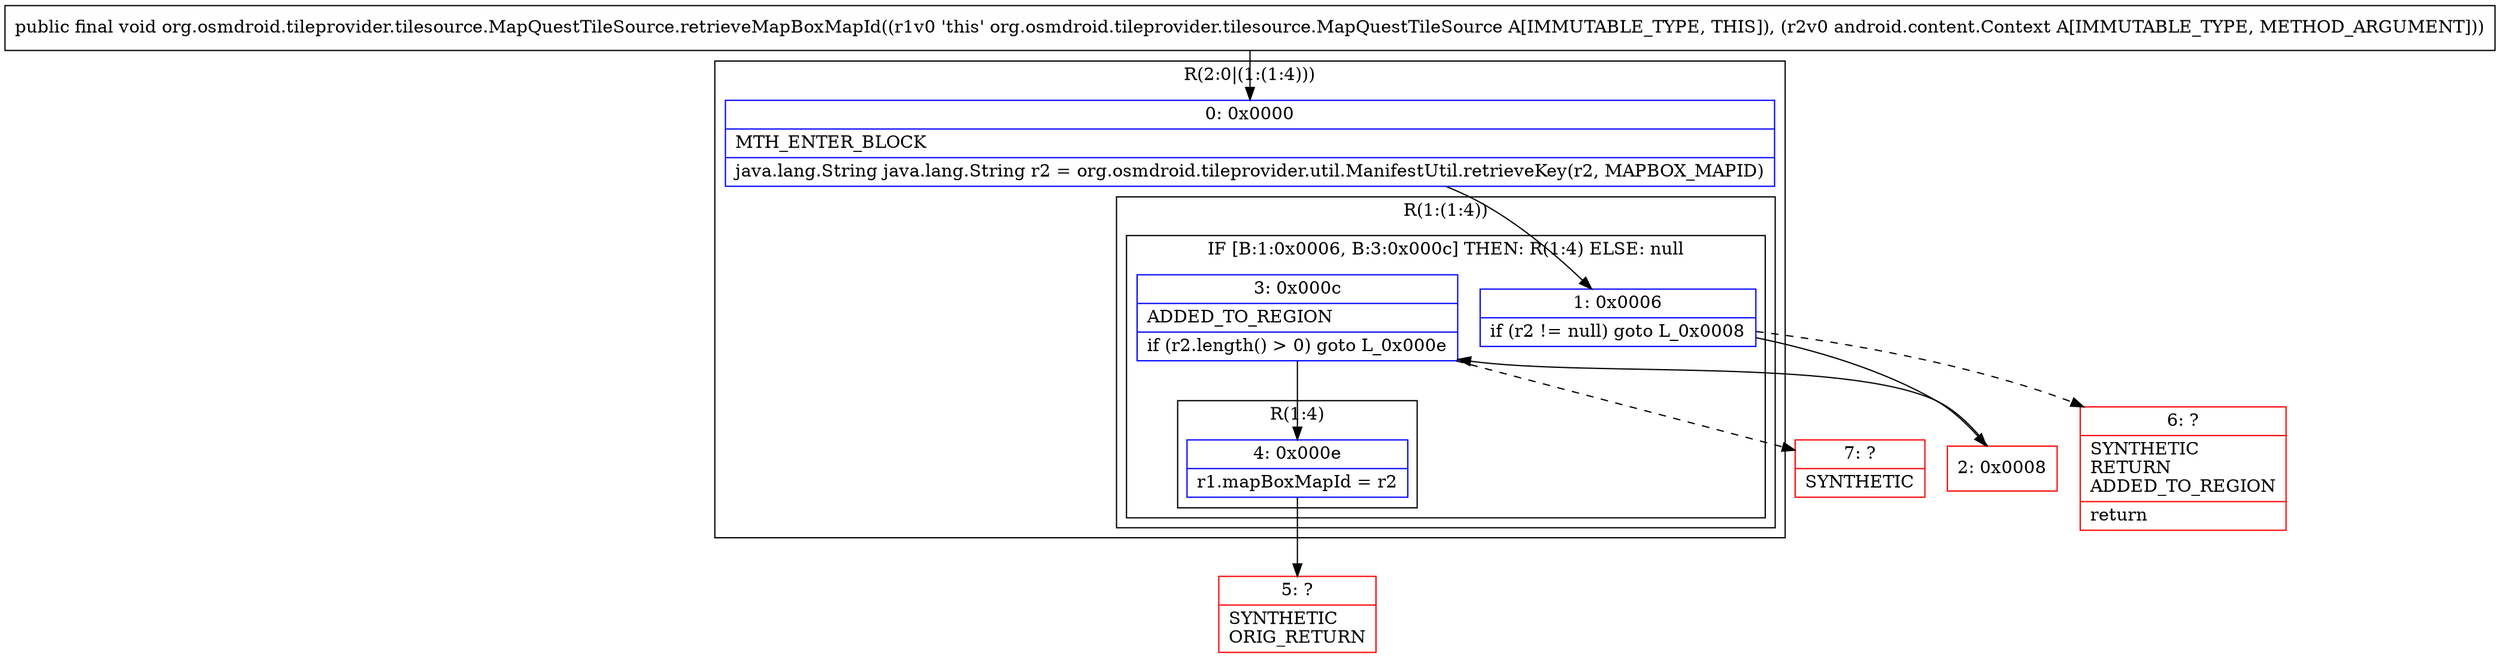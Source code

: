 digraph "CFG fororg.osmdroid.tileprovider.tilesource.MapQuestTileSource.retrieveMapBoxMapId(Landroid\/content\/Context;)V" {
subgraph cluster_Region_1063425169 {
label = "R(2:0|(1:(1:4)))";
node [shape=record,color=blue];
Node_0 [shape=record,label="{0\:\ 0x0000|MTH_ENTER_BLOCK\l|java.lang.String java.lang.String r2 = org.osmdroid.tileprovider.util.ManifestUtil.retrieveKey(r2, MAPBOX_MAPID)\l}"];
subgraph cluster_Region_242708029 {
label = "R(1:(1:4))";
node [shape=record,color=blue];
subgraph cluster_IfRegion_687292420 {
label = "IF [B:1:0x0006, B:3:0x000c] THEN: R(1:4) ELSE: null";
node [shape=record,color=blue];
Node_1 [shape=record,label="{1\:\ 0x0006|if (r2 != null) goto L_0x0008\l}"];
Node_3 [shape=record,label="{3\:\ 0x000c|ADDED_TO_REGION\l|if (r2.length() \> 0) goto L_0x000e\l}"];
subgraph cluster_Region_648084087 {
label = "R(1:4)";
node [shape=record,color=blue];
Node_4 [shape=record,label="{4\:\ 0x000e|r1.mapBoxMapId = r2\l}"];
}
}
}
}
Node_2 [shape=record,color=red,label="{2\:\ 0x0008}"];
Node_5 [shape=record,color=red,label="{5\:\ ?|SYNTHETIC\lORIG_RETURN\l}"];
Node_6 [shape=record,color=red,label="{6\:\ ?|SYNTHETIC\lRETURN\lADDED_TO_REGION\l|return\l}"];
Node_7 [shape=record,color=red,label="{7\:\ ?|SYNTHETIC\l}"];
MethodNode[shape=record,label="{public final void org.osmdroid.tileprovider.tilesource.MapQuestTileSource.retrieveMapBoxMapId((r1v0 'this' org.osmdroid.tileprovider.tilesource.MapQuestTileSource A[IMMUTABLE_TYPE, THIS]), (r2v0 android.content.Context A[IMMUTABLE_TYPE, METHOD_ARGUMENT])) }"];
MethodNode -> Node_0;
Node_0 -> Node_1;
Node_1 -> Node_2;
Node_1 -> Node_6[style=dashed];
Node_3 -> Node_4;
Node_3 -> Node_7[style=dashed];
Node_4 -> Node_5;
Node_2 -> Node_3;
}


